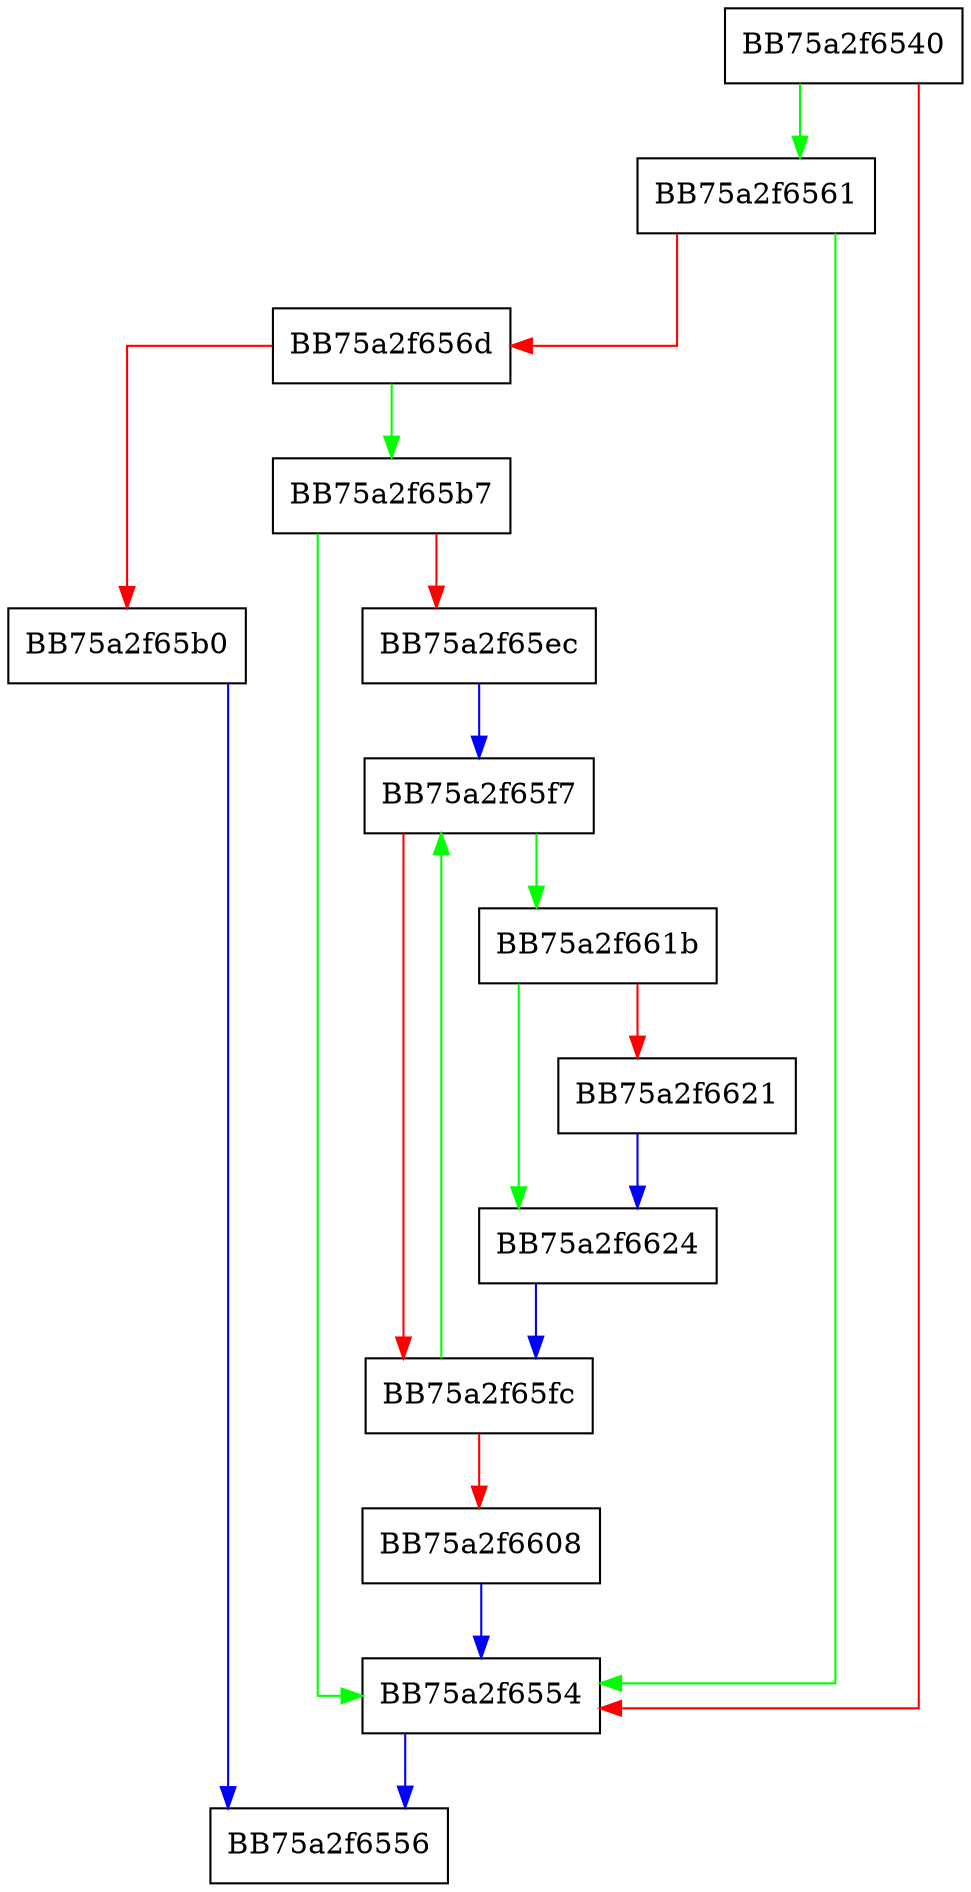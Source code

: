 digraph MacroEndPushPcodeRecord {
  node [shape="box"];
  graph [splines=ortho];
  BB75a2f6540 -> BB75a2f6561 [color="green"];
  BB75a2f6540 -> BB75a2f6554 [color="red"];
  BB75a2f6554 -> BB75a2f6556 [color="blue"];
  BB75a2f6561 -> BB75a2f6554 [color="green"];
  BB75a2f6561 -> BB75a2f656d [color="red"];
  BB75a2f656d -> BB75a2f65b7 [color="green"];
  BB75a2f656d -> BB75a2f65b0 [color="red"];
  BB75a2f65b0 -> BB75a2f6556 [color="blue"];
  BB75a2f65b7 -> BB75a2f6554 [color="green"];
  BB75a2f65b7 -> BB75a2f65ec [color="red"];
  BB75a2f65ec -> BB75a2f65f7 [color="blue"];
  BB75a2f65f7 -> BB75a2f661b [color="green"];
  BB75a2f65f7 -> BB75a2f65fc [color="red"];
  BB75a2f65fc -> BB75a2f65f7 [color="green"];
  BB75a2f65fc -> BB75a2f6608 [color="red"];
  BB75a2f6608 -> BB75a2f6554 [color="blue"];
  BB75a2f661b -> BB75a2f6624 [color="green"];
  BB75a2f661b -> BB75a2f6621 [color="red"];
  BB75a2f6621 -> BB75a2f6624 [color="blue"];
  BB75a2f6624 -> BB75a2f65fc [color="blue"];
}